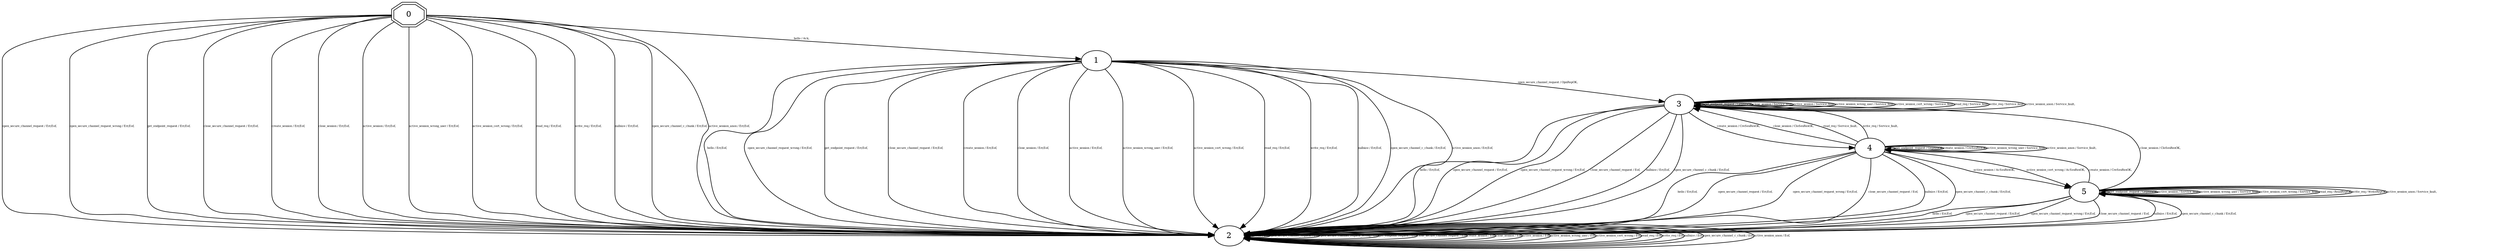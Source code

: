 digraph "Automata" {
"0" [shape=doubleoctagon, style=filled, fillcolor=white, URL="0"];
"2" [shape=ellipse, style=filled, fillcolor=white, URL="2"];
"1" [shape=ellipse, style=filled, fillcolor=white, URL="1"];
"3" [shape=ellipse, style=filled, fillcolor=white, URL="3"];
"4" [shape=ellipse, style=filled, fillcolor=white, URL="4"];
"5" [shape=ellipse, style=filled, fillcolor=white, URL="5"];
"0" -> "1" [fontsize=5, label="hello / Ack,", URL="t0"];
"0" -> "2" [fontsize=5, label="open_secure_channel_request / Err,Eof,", URL="t1"];
"0" -> "2" [fontsize=5, label="open_secure_channel_request_wrong / Err,Eof,", URL="t2"];
"0" -> "2" [fontsize=5, label="get_endpoint_request / Err,Eof,", URL="t3"];
"0" -> "2" [fontsize=5, label="close_secure_channel_request / Err,Eof,", URL="t4"];
"0" -> "2" [fontsize=5, label="create_session / Err,Eof,", URL="t5"];
"0" -> "2" [fontsize=5, label="close_session / Err,Eof,", URL="t6"];
"0" -> "2" [fontsize=5, label="active_session / Err,Eof,", URL="t7"];
"0" -> "2" [fontsize=5, label="active_session_wrong_user / Err,Eof,", URL="t8"];
"0" -> "2" [fontsize=5, label="active_session_cert_wrong / Err,Eof,", URL="t9"];
"0" -> "2" [fontsize=5, label="read_req / Err,Eof,", URL="t10"];
"0" -> "2" [fontsize=5, label="write_req / Err,Eof,", URL="t11"];
"0" -> "2" [fontsize=5, label="nullsize / Err,Eof,", URL="t12"];
"0" -> "2" [fontsize=5, label="open_secure_channel_c_chunk / Err,Eof,", URL="t13"];
"0" -> "2" [fontsize=5, label="active_session_anon / Err,Eof,", URL="t14"];
"2" -> "2" [fontsize=5, label="hello / Eof,", URL="t30"];
"2" -> "2" [fontsize=5, label="open_secure_channel_request / Eof,", URL="t31"];
"2" -> "2" [fontsize=5, label="open_secure_channel_request_wrong / Eof,", URL="t32"];
"2" -> "2" [fontsize=5, label="get_endpoint_request / Eof,", URL="t33"];
"2" -> "2" [fontsize=5, label="close_secure_channel_request / Eof,", URL="t34"];
"2" -> "2" [fontsize=5, label="create_session / Eof,", URL="t35"];
"2" -> "2" [fontsize=5, label="close_session / Eof,", URL="t36"];
"2" -> "2" [fontsize=5, label="active_session / Eof,", URL="t37"];
"2" -> "2" [fontsize=5, label="active_session_wrong_user / Eof,", URL="t38"];
"2" -> "2" [fontsize=5, label="active_session_cert_wrong / Eof,", URL="t39"];
"2" -> "2" [fontsize=5, label="read_req / Eof,", URL="t40"];
"2" -> "2" [fontsize=5, label="write_req / Eof,", URL="t41"];
"2" -> "2" [fontsize=5, label="nullsize / Eof,", URL="t42"];
"2" -> "2" [fontsize=5, label="open_secure_channel_c_chunk / Eof,", URL="t43"];
"2" -> "2" [fontsize=5, label="active_session_anon / Eof,", URL="t44"];
"1" -> "2" [fontsize=5, label="hello / Err,Eof,", URL="t15"];
"1" -> "3" [fontsize=5, label="open_secure_channel_request / OpnRepOK,", URL="t16"];
"1" -> "2" [fontsize=5, label="open_secure_channel_request_wrong / Err,Eof,", URL="t17"];
"1" -> "2" [fontsize=5, label="get_endpoint_request / Err,Eof,", URL="t18"];
"1" -> "2" [fontsize=5, label="close_secure_channel_request / Err,Eof,", URL="t19"];
"1" -> "2" [fontsize=5, label="create_session / Err,Eof,", URL="t20"];
"1" -> "2" [fontsize=5, label="close_session / Err,Eof,", URL="t21"];
"1" -> "2" [fontsize=5, label="active_session / Err,Eof,", URL="t22"];
"1" -> "2" [fontsize=5, label="active_session_wrong_user / Err,Eof,", URL="t23"];
"1" -> "2" [fontsize=5, label="active_session_cert_wrong / Err,Eof,", URL="t24"];
"1" -> "2" [fontsize=5, label="read_req / Err,Eof,", URL="t25"];
"1" -> "2" [fontsize=5, label="write_req / Err,Eof,", URL="t26"];
"1" -> "2" [fontsize=5, label="nullsize / Err,Eof,", URL="t27"];
"1" -> "2" [fontsize=5, label="open_secure_channel_c_chunk / Err,Eof,", URL="t28"];
"1" -> "2" [fontsize=5, label="active_session_anon / Err,Eof,", URL="t29"];
"3" -> "2" [fontsize=5, label="hello / Err,Eof,", URL="t45"];
"3" -> "2" [fontsize=5, label="open_secure_channel_request / Err,Eof,", URL="t46"];
"3" -> "2" [fontsize=5, label="open_secure_channel_request_wrong / Err,Eof,", URL="t47"];
"3" -> "3" [fontsize=5, label="get_endpoint_request / GepResOK,", URL="t48"];
"3" -> "2" [fontsize=5, label="close_secure_channel_request / Eof,", URL="t49"];
"3" -> "4" [fontsize=5, label="create_session / CreSesResOK,", URL="t50"];
"3" -> "3" [fontsize=5, label="close_session / Service_fault,", URL="t51"];
"3" -> "3" [fontsize=5, label="active_session / Service_fault,", URL="t52"];
"3" -> "3" [fontsize=5, label="active_session_wrong_user / Service_fault,", URL="t53"];
"3" -> "3" [fontsize=5, label="active_session_cert_wrong / Service_fault,", URL="t54"];
"3" -> "3" [fontsize=5, label="read_req / Service_fault,", URL="t55"];
"3" -> "3" [fontsize=5, label="write_req / Service_fault,", URL="t56"];
"3" -> "2" [fontsize=5, label="nullsize / Err,Eof,", URL="t57"];
"3" -> "2" [fontsize=5, label="open_secure_channel_c_chunk / Err,Eof,", URL="t58"];
"3" -> "3" [fontsize=5, label="active_session_anon / Service_fault,", URL="t59"];
"4" -> "2" [fontsize=5, label="hello / Err,Eof,", URL="t60"];
"4" -> "2" [fontsize=5, label="open_secure_channel_request / Err,Eof,", URL="t61"];
"4" -> "2" [fontsize=5, label="open_secure_channel_request_wrong / Err,Eof,", URL="t62"];
"4" -> "4" [fontsize=5, label="get_endpoint_request / GepResOK,", URL="t63"];
"4" -> "2" [fontsize=5, label="close_secure_channel_request / Eof,", URL="t64"];
"4" -> "4" [fontsize=5, label="create_session / CreSesResOK,", URL="t65"];
"4" -> "3" [fontsize=5, label="close_session / CloSesResOK,", URL="t66"];
"4" -> "5" [fontsize=5, label="active_session / AcSesResOK,", URL="t67"];
"4" -> "4" [fontsize=5, label="active_session_wrong_user / Service_fault,", URL="t68"];
"4" -> "5" [fontsize=5, label="active_session_cert_wrong / AcSesResOK,", URL="t69"];
"4" -> "3" [fontsize=5, label="read_req / Service_fault,", URL="t70"];
"4" -> "3" [fontsize=5, label="write_req / Service_fault,", URL="t71"];
"4" -> "2" [fontsize=5, label="nullsize / Err,Eof,", URL="t72"];
"4" -> "2" [fontsize=5, label="open_secure_channel_c_chunk / Err,Eof,", URL="t73"];
"4" -> "4" [fontsize=5, label="active_session_anon / Service_fault,", URL="t74"];
"5" -> "2" [fontsize=5, label="hello / Err,Eof,", URL="t75"];
"5" -> "2" [fontsize=5, label="open_secure_channel_request / Err,Eof,", URL="t76"];
"5" -> "2" [fontsize=5, label="open_secure_channel_request_wrong / Err,Eof,", URL="t77"];
"5" -> "5" [fontsize=5, label="get_endpoint_request / GepResOK,", URL="t78"];
"5" -> "2" [fontsize=5, label="close_secure_channel_request / Eof,", URL="t79"];
"5" -> "4" [fontsize=5, label="create_session / CreSesResOK,", URL="t80"];
"5" -> "3" [fontsize=5, label="close_session / CloSesResOK,", URL="t81"];
"5" -> "5" [fontsize=5, label="active_session / Service_fault,", URL="t82"];
"5" -> "5" [fontsize=5, label="active_session_wrong_user / Service_fault,", URL="t83"];
"5" -> "5" [fontsize=5, label="active_session_cert_wrong / Service_fault,", URL="t84"];
"5" -> "5" [fontsize=5, label="read_req / ReadRepOK,", URL="t85"];
"5" -> "5" [fontsize=5, label="write_req / WriteRepOK,", URL="t86"];
"5" -> "2" [fontsize=5, label="nullsize / Err,Eof,", URL="t87"];
"5" -> "2" [fontsize=5, label="open_secure_channel_c_chunk / Err,Eof,", URL="t88"];
"5" -> "5" [fontsize=5, label="active_session_anon / Service_fault,", URL="t89"];
}